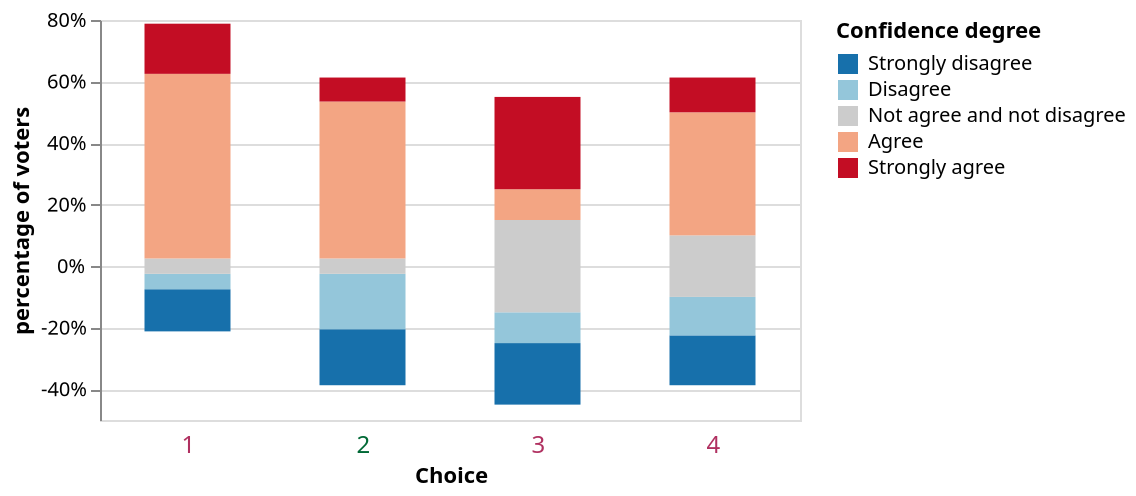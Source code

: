 {
  "$schema": "https://vega.github.io/schema/vega-lite/v5.json",
  "data": {
    "values": [
      {
        "choice": "1",
        "confidenceDegree": "Strongly disagree",
        "percentage": 0.137
      },
      {
        "choice": "1",
        "confidenceDegree": "Disagree",
        "percentage": 0.05
      },
      {
        "choice": "1",
        "confidenceDegree": "Not agree and not disagree",
        "percentage": 0.05
      },
      {
        "choice": "1",
        "confidenceDegree": "Agree",
        "percentage": 0.6
      },
      {
        "choice": "1",
        "confidenceDegree": "Strongly agree",
        "percentage": 0.163
      },
      {
        "choice": "2",
        "confidenceDegree": "Strongly disagree",
        "percentage": 0.182
      },
      {
        "choice": "2",
        "confidenceDegree": "Disagree",
        "percentage": 0.18
      },
      {
        "choice": "2",
        "confidenceDegree": "Not agree and not disagree",
        "percentage": 0.05
      },
      {
        "choice": "2",
        "confidenceDegree": "Agree",
        "percentage": 0.51
      },
      {
        "choice": "2",
        "confidenceDegree": "Strongly agree",
        "percentage": 0.078
      },
      {
        "choice": "3",
        "confidenceDegree": "Strongly disagree",
        "percentage": 0.2
      },
      {
        "choice": "3",
        "confidenceDegree": "Disagree",
        "percentage": 0.1
      },
      {
        "choice": "3",
        "confidenceDegree": "Not agree and not disagree",
        "percentage": 0.3
      },
      {
        "choice": "3",
        "confidenceDegree": "Agree",
        "percentage": 0.1
      },
      {
        "choice": "3",
        "confidenceDegree": "Strongly agree",
        "percentage": 0.3
      },
      {
        "choice": "4",
        "confidenceDegree": "Strongly disagree",
        "percentage": 0.162
      },
      {
        "choice": "4",
        "confidenceDegree": "Disagree",
        "percentage": 0.125
      },
      {
        "choice": "4",
        "confidenceDegree": "Not agree and not disagree",
        "percentage": 0.2
      },
      {
        "choice": "4",
        "confidenceDegree": "Agree",
        "percentage": 0.4
      },
      {
        "choice": "4",
        "confidenceDegree": "Strongly agree",
        "percentage": 0.113
      }
    ]
  },
  "params": [
    {
      "name": "highlight",
      "select": {
        "type": "point",
        "on": "mouseover"
      }
    }
  ],
  "transform": [
    {
      "calculate": "if(datum.confidenceDegree === 'Strongly disagree',-2,0) + if(datum.confidenceDegree==='Disagree',-1,0) + if(datum.confidenceDegree ==='Not agree and not disagree',0,0) + if(datum.confidenceDegree ==='Agree',1,0) + if(datum.confidenceDegree ==='Strongly agree',2,0)",
      "as": "q_order"
    },
    {
      "calculate": "if(datum.confidenceDegree === 'Disagree' || datum.confidenceDegree === 'Strongly disagree', datum.percentage,0) + if(datum.confidenceDegree === 'Not agree and not disagree', datum.percentage / 2,0)",
      "as": "signed_percentage"
    },
    {
      "stack": "percentage",
      "as": [
        "v1",
        "v2"
      ],
      "groupby": [
        "choice"
      ]
    },
    {
      "joinaggregate": [
        {
          "field": "signed_percentage",
          "op": "sum",
          "as": "offset"
        }
      ],
      "groupby": [
        "choice"
      ]
    },
    {
      "calculate": "datum.v1 - datum.offset",
      "as": "ny"
    },
    {
      "calculate": "datum.v2 - datum.offset",
      "as": "ny2"
    }
  ],
  "width": 350,
  "mark": {
    "type": "bar",
    "opacity": 1,
    "width": 43
  },
  "encoding": {
    "y": {
      "field": "ny",
      "type": "quantitative",
      "title": "percentage of voters",
      "axis": {
        "labelExpr": "(isNaN(toNumber(datum.label[0]))? '-' + (slice(datum.label, 1)) : datum.label) *100 + '%'"
      }
    },
    "tooltip": {
      "field": "percentage",
      "type": "nominal",
      "format": ".1%"
    },
    "y2": {
      "field": "ny2"
    },
    "x": {
      "field": "choice",
      "type": "nominal",
      "title": "Choice",
      "axis": {
        "labelAngle": 0,
        "offset": 5,
        "ticks": false,
        "domain": false,
        "labelColor": {
          "condition": {
            "test": {
              "field": "value",
              "oneOf": [
                "2"
              ]
            },
            "value": "#016936"
          },
          "value": "#b03060"
        },
        "labelFontWeight": "bolder",
        "labelFontSize": 12
      }
    },
    "color": {
      "field": "confidenceDegree",
      "type": "nominal",
      "title": "Confidence degree",
      "scale": {
        "domain": [
          "Strongly disagree",
          "Disagree",
          "Not agree and not disagree",
          "Agree",
          "Strongly agree"
        ],
        "range": [
          "#1770ab",
          "#94c6da",
          "#cccccc",
          "#f3a583",
          "#c30d24"
        ],
        "type": "ordinal"
      }
    },
    "opacity": {
      "condition": [
        {
          "param": "highlight",
          "empty": false,
          "value": 0.7
        }
      ],
      "value": 1
    }
  }
}